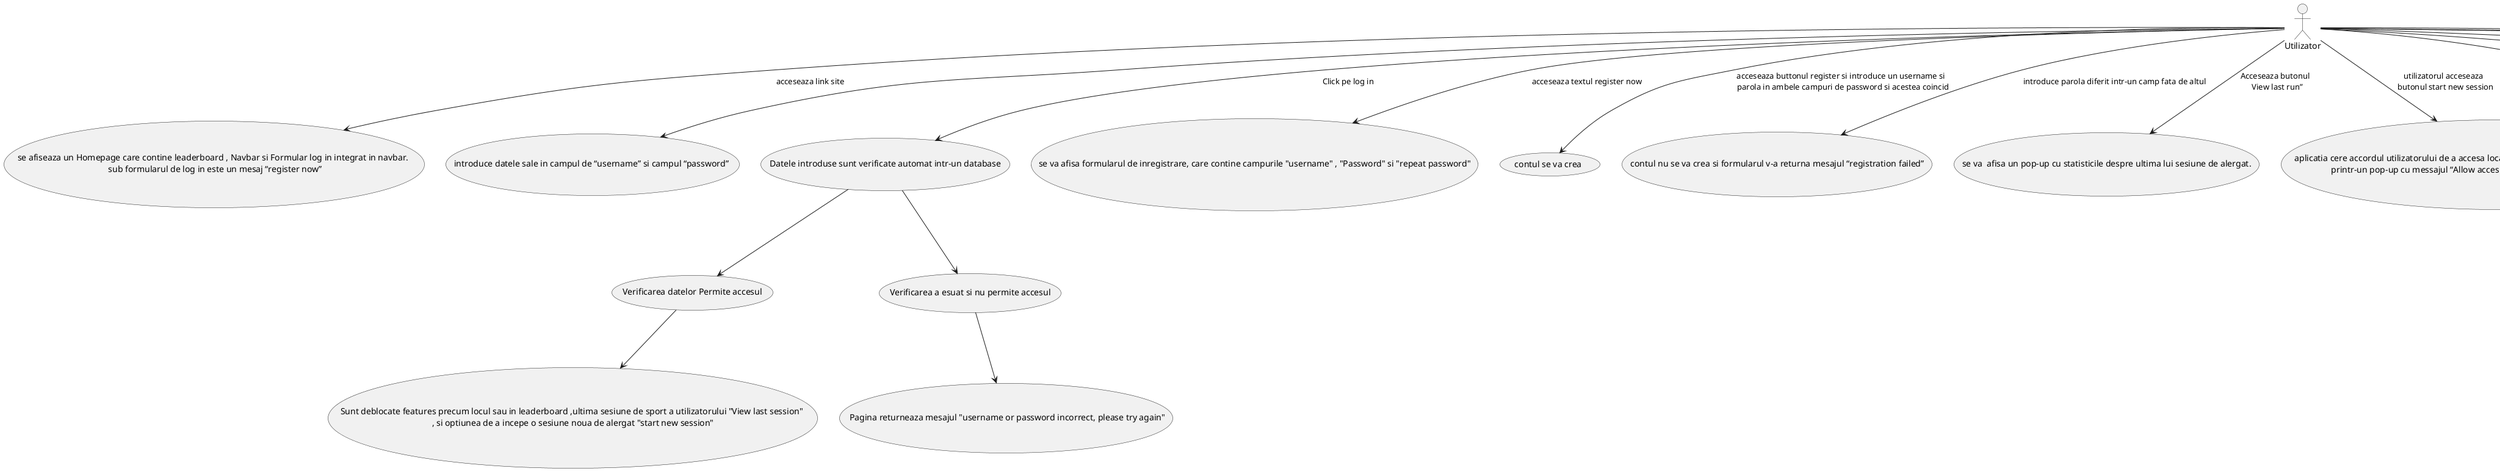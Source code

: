 @startuml

'actor Navbar'
actor Utilizator

Utilizator-->  (se afiseaza un Homepage care contine leaderboard , Navbar si Formular log in integrat in navbar. \n sub formularul de log in este un mesaj “register now”) :acceseaza link site

 Utilizator --> (introduce datele sale in campul de “username” si campul “password” )
 Utilizator  --> (Datele introduse sunt verificate automat intr-un database) :Click pe log in
 (Datele introduse sunt verificate automat intr-un database) --> (Verificarea datelor Permite accesul)
  (Datele introduse sunt verificate automat intr-un database) --> (Verificarea a esuat si nu permite accesul)
(Verificarea datelor Permite accesul) --> (Sunt deblocate features precum locul sau in leaderboard ,ultima sesiune de sport a utilizatorului "View last session" \n, si optiunea de a incepe o sesiune noua de alergat "start new session")
 (Verificarea a esuat si nu permite accesul) --> ( Pagina returneaza mesajul "username or password incorrect, please try again")
 Utilizator --> (se va afisa formularul de inregistrare, care contine campurile "username" , "Password" si "repeat password") : acceseaza textul register now
Utilizator --> (contul se va crea) : acceseaza buttonul register si introduce un username si \n parola in ambele campuri de password si acestea coincid
Utilizator --> (contul nu se va crea si formularul v-a returna mesajul “registration failed”) : introduce parola diferit intr-un camp fata de altul
Utilizator --> (se va  afisa un pop-up cu statisticile despre ultima lui sesiune de alergat.) : Acceseaza butonul \n View last run”
Utilizator --> (aplicatia cere accordul utilizatorului de a accesa locatia utilizatorului pentru a calcula distanta alergata\n printr-un pop-up cu messajul “Allow acces to location” si butoanele “Allow” si “Deny”.) : utilizatorul acceseaza \n butonul start new session
Utilizator --> (sesiunea de alergat incepe ) : alege butonul "Allow"\n din pop-up
(sesiunea de alergat incepe ) --> (se afiseaza o fereastra  pe pagina cu \n locatia actuala pe o harta, cronometru ,distanta parcursa si butonul "end session".)

Utilizator --> (se vor afisa statisticile finale despre sesiune si avansul pe care acesta la facut in rank, iar leaderboardul se va actualiza automat) : Acceseaza butonul end session

Utilizator --> (se va da refresh la pagina si nu va incepe sesiunea de alergat.) : utilizatorul alege butonul Deny

Utilizator --> (Se afiseaza  homepage) : Acceseaza butonul home

Utilizator-->(Se  afiseaza o pagina cu toate sesiunile utilizatorului de sport de pe contul logat \n care are optiunea de a filtra datele in legatura cu sesiunile de sport): Acceseaza buttonul My runs

Utilizator --> (se afiseaza pagina “Profile” care contine un tabel cu date ale contului utilizatorului \n precum numele de utilizator , emailul si data in care contul a fost creat) :  acceseaza buttonul “Profile” din navbar

@enduml